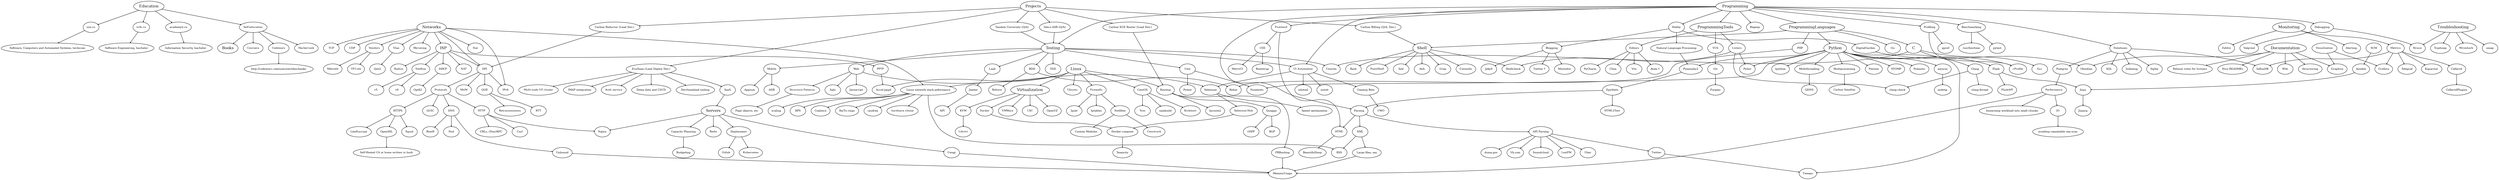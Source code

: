 digraph G {
	node [fontsize=9];
	edge [arrowsize=0.3, color=black];
	Books [fontsize=13];
	ISP [fontsize=13];
	Documentation [fontsize=13];
	Programming [fontsize=13];
	ProgrammingTools [fontsize=13];
	ProgrammingLanguages [fontsize=13];
	C [fontsize=13];
	Shell [fontsize=13];
	Python [fontsize=13];
	Linux [fontsize=13];
	Networks [fontsize=13];
	Virtualization [fontsize=13];
	Education [fontsize=13];
	Monitoring [fontsize=13];
	Troubleshooting [fontsize=13];
	Testing [fontsize=13];
	Servers [fontsize=13]
	Projects [fontsize=13]
	Servers -> Deployment;

	Servers -> Nginx;
	Servers -> Uwsgi -> MemoryUsage;
	Servers -> Redis;
	Servers -> "Capacity Planning" -> "Budgeting";
	Documentation -> "Nice READMEs";
	Documentation -> Wiki;
	Documentation -> Structuring;
	Documentation -> "Release notes for humans";
	Documentation -> Graphviz;
	Documentation -> Obsidian;
	SCM -> Ansible;
	Ansible -> Jinja;
	Projects -> "Tandem University (Q/A)" -> Testing;
	Projects -> "Ideco ASR (Q/A)" -> Testing;
	Projects -> "Carbon Billing (Q/A, Dev.)" -> Shell;
	Projects -> "Carbon Reductor (Lead Dev.)" -> DPI;
	Projects -> "Carbon XGE Router (Lead Dev.)" -> Routing;
	Projects -> "EvaTeam (Lead Deploy Dev.)" -> SaaS -> Servers;
		"EvaTeam (Lead Deploy Dev.)" -> "Multi-node VZ cluster";
		"EvaTeam (Lead Deploy Dev.)" -> "IMAP integration";
		"EvaTeam (Lead Deploy Dev.)" -> "Auth service";
		"EvaTeam (Lead Deploy Dev.)" -> "Demo data and CI/CD";
		"EvaTeam (Lead Deploy Dev.)" -> "Dev/teamlead tooling";

	Programming -> Regexp;
	Programming -> ProgrammingLanguages;
	Programming -> Testing;
	Programming -> "UI Automation" -> "Gaming Bots" -> UWO;
	Programming -> Profiling;
	Programming -> Benchmarking;
		Benchmarking -> pytest;
		Benchmarking -> "/usr/bin/time";
	Programming -> Databases;
	Programming -> Debugging;
	Programming -> ProgrammingTools;
	Programming -> Frontend;
	Programming -> Parsing -> XML -> RSS;
		Parsing -> HTML -> BeautifulSoup;
		Parsing -> "API Parsing";
		XML -> "Large files, sax" -> MemoryUsage
	Programming -> Hobby;

		Hobby -> Blogging;
			Blogging -> Jekyll;
			Blogging -> "Twitter †";
			Blogging -> Mastodon;
		Hobby -> DigitalGarden -> Obsidian;
		Hobby -> "Natural Language Processing" -> Pymorphy2 -> Epythets -> HTML2Text;
			Epythets -> Parsing;
	ProgrammingLanguages -> Python;
	ProgrammingLanguages -> C;
	ProgrammingLanguages -> Shell;
	ProgrammingLanguages -> PHP;
	ProgrammingLanguages -> Go;
	Python -> Nosetests;
	Python -> Flask;
	Python -> cProfile;
	Python -> Pylint;
	Python -> Ipython;
	Python -> Multithreading -> QDNS;
	Python -> Multiprocessing -> "Carbon Satellite";
	Python -> Tweepy;
	Python -> Pymorphy2;
	Python -> "Peewee";
	Python -> "STOMP"
	Python -> asyncio -> aiohttp;
	Python -> Pydantic;
	"API Parsing" -> Twitter;
	"API Parsing" -> "duma.gov";
	"API Parsing" -> "Vk.com";
	"API Parsing" -> Soundcloud;
	"API Parsing" -> LastFM;
	"API Parsing" -> Uber;
	Twitter -> Tweepy;
	Flask -> FlaskAPI;
	Flask -> Jinja -> Jinjarg;
	C -> Cmocka;
	C -> Gcc;
	C -> Clang;
	Clang -> "clang-check";
	Clang -> "clang-format";
	Shell -> Bash;
	Shell -> PosixShell;
	Shell -> Sed;
	Shell -> Awk;
	Shell -> Grep;
	Shell -> Coreutils;
	Shell -> Shellcheck;
	Testing -> Mobile -> Appium;
		Mobile -> ADB;
	Testing -> BDD -> Behave;
		BDD -> Behat;
	Testing -> Web -> Selenium -> "Speed optimization";
		Selenium -> "Selenium-Hub" -> "Docker-compose" -> "Teamcity"
		Web -> Sahi;
		Web -> Javascript;
		Web -> "Structure Patterns" -> "Page objects, etc"
	Testing -> Load -> Jmeter -> API;
	Testing -> Unit -> Nosetests;
		Unit -> Pytest;
	Testing -> Cmocka;
	Testing -> TDD;
	Testing -> "UI Automation";
		"UI Automation" -> Selenium;
		"UI Automation" -> xdotool;
		"UI Automation" -> autoit;
	Profiling -> cProfile;
	Profiling -> gprof;
	Databases -> InfluxDB;
	Databases -> Postgres;
		Postgres -> Performance;
			Performance -> "linearizing workload into small chunks";
			Performance -> MemoryUsage;
			Performance -> IO -> "avoiding repeatable seq-scan";
	Databases -> Sqlite;
	Databases -> SQL;
	Databases -> Indexing;
	Linters -> Pylint;
	Linters -> "clang-check";
	Linters -> Shellcheck;
	Linux -> Firewalls -> Iptables;
		Firewalls -> Ipset;
	Linux -> CentOS;
	Linux -> Ubuntu;
	Firewalls -> Netfilter;
	Linux -> Routing -> Iproute2;
		Routing -> Quagga;
		Routing -> FRRouting -> MemoryUsage;
	Quagga -> OSPF;
	Quagga -> BGP;
	CentOS -> Kickstart;
	CentOS -> Yum;
	CentOS -> rpmbuild;
	Linux -> "Linux network stack peformance";
	Networks -> "Linux network stack peformance";
	"Linux network stack peformance" -> RSS;
	"Linux network stack peformance" -> RPS;
	"Linux network stack peformance" -> Coalesce;
	"Linux network stack peformance" -> "Rx/Tx rings";
	"Linux network stack peformance" -> cpufreq;
	"Linux network stack peformance" -> "hardware choise";
	"Linux network stack peformance" -> scaling;
	Netfilter -> Conntrack;
	Netfilter -> "Custom Modules";
	Networks -> Nat;
	Networks -> IPv6;
	Networks -> TCP;
	Networks -> UDP;
	Networks -> Vendors;
		Vendors -> Mikrotik;
		Vendors -> "TP-Link";
	Networks -> DPI;
		DPI -> Protocols;
			Protocols -> HTTP;
			Protocols -> HTTPS;
			Protocols -> QUIC;
			Protocols -> DNS;

	Networks -> Vlan -> QinQ;
	Networks -> Mirroring;
	Networks -> ISP;
	Monitoring -> Zabbix;
	Monitoring -> Alerting;
	Monitoring -> Metrics;
		Metrics -> InfluxDB;
		Metrics -> Telegraf;
		Metrics -> Kapacitor;
		Metrics -> Grafana;
		Metrics -> Collectd;
			Collectd -> CollectdPlugins;
	Debugging -> Strace;
	Debugging -> Valgrind;
	Frontend -> CSS;
	Frontend -> HTML;
		CSS -> MetroUI;
		CSS -> Bootstrap;
	HTTPS -> LetsEncrypt;
	HTTPS -> OpenSSL;
		OpenSSL -> "Self-Hosted CA at home written in bash";
	DPI -> IPv6;
	DPI -> MitM;
	DPI -> QOE -> RTT;
	QOE -> Retransmissions;
	DNS -> Bind9;
	DNS -> Unbound -> MemoryUsage;
	DNS -> Nsd;
	HTTP -> Nginx;
	HTTP -> Curl;
	HTTP -> "URLs, (Non)RFC";
	HTTPS -> Squid;
	ProgrammingTools -> Linters;
	ProgrammingTools -> Editors;
	ProgrammingTools -> VCS;
	Editors -> "Atom †";
	Editors -> PyCharm;
	Editors -> Clion;
	Editors -> Vim;
	VCS -> Git;
		Git -> Forgejo;
	PHP -> Behat;
	Troubleshooting -> Strace;
	Troubleshooting -> Tcpdump;
	Troubleshooting -> Wireshark;
	Troubleshooting -> nmap;

	ISP -> DPI;
	ISP -> NAT;
	ISP -> Radius;
	ISP -> Netflow;
	ISP -> DHCP -> Opt82;
	ISP -> PPTP;
	PPTP -> "Accel-pppd";
	Linux -> "Accel-pppd";
	Netflow -> v5;
	Netflow -> v9;
	Visualization -> Grafana;
	Visualization -> Graphviz;
	Education -> "uisi.ru" -> "Software, Computers and Automated Systems, techician";
	Education -> "urfu.ru" -> "Software Engineering, bachelor";
	Education -> "academyit.ru" -> "Information Security, bachelor"
	Education -> "Self-education";
		"Self-education" -> Coursera;
		"Self-education" -> Codewars;
			Codewars -> "http://codewars.com/users/strizhechenko";
		"Self-education" -> Hackerrank;
		"Self-education" -> Books;
	Linux -> Virtualization;
	Virtualization -> KVM -> Libvirt;
	Virtualization -> VMWare;
	Virtualization -> LXC;
	Virtualization -> OpenVZ;
	Virtualization -> Docker -> "Docker-compose";
	Deployment -> Gitlab;
	Deployment -> Kubernetes;
}
